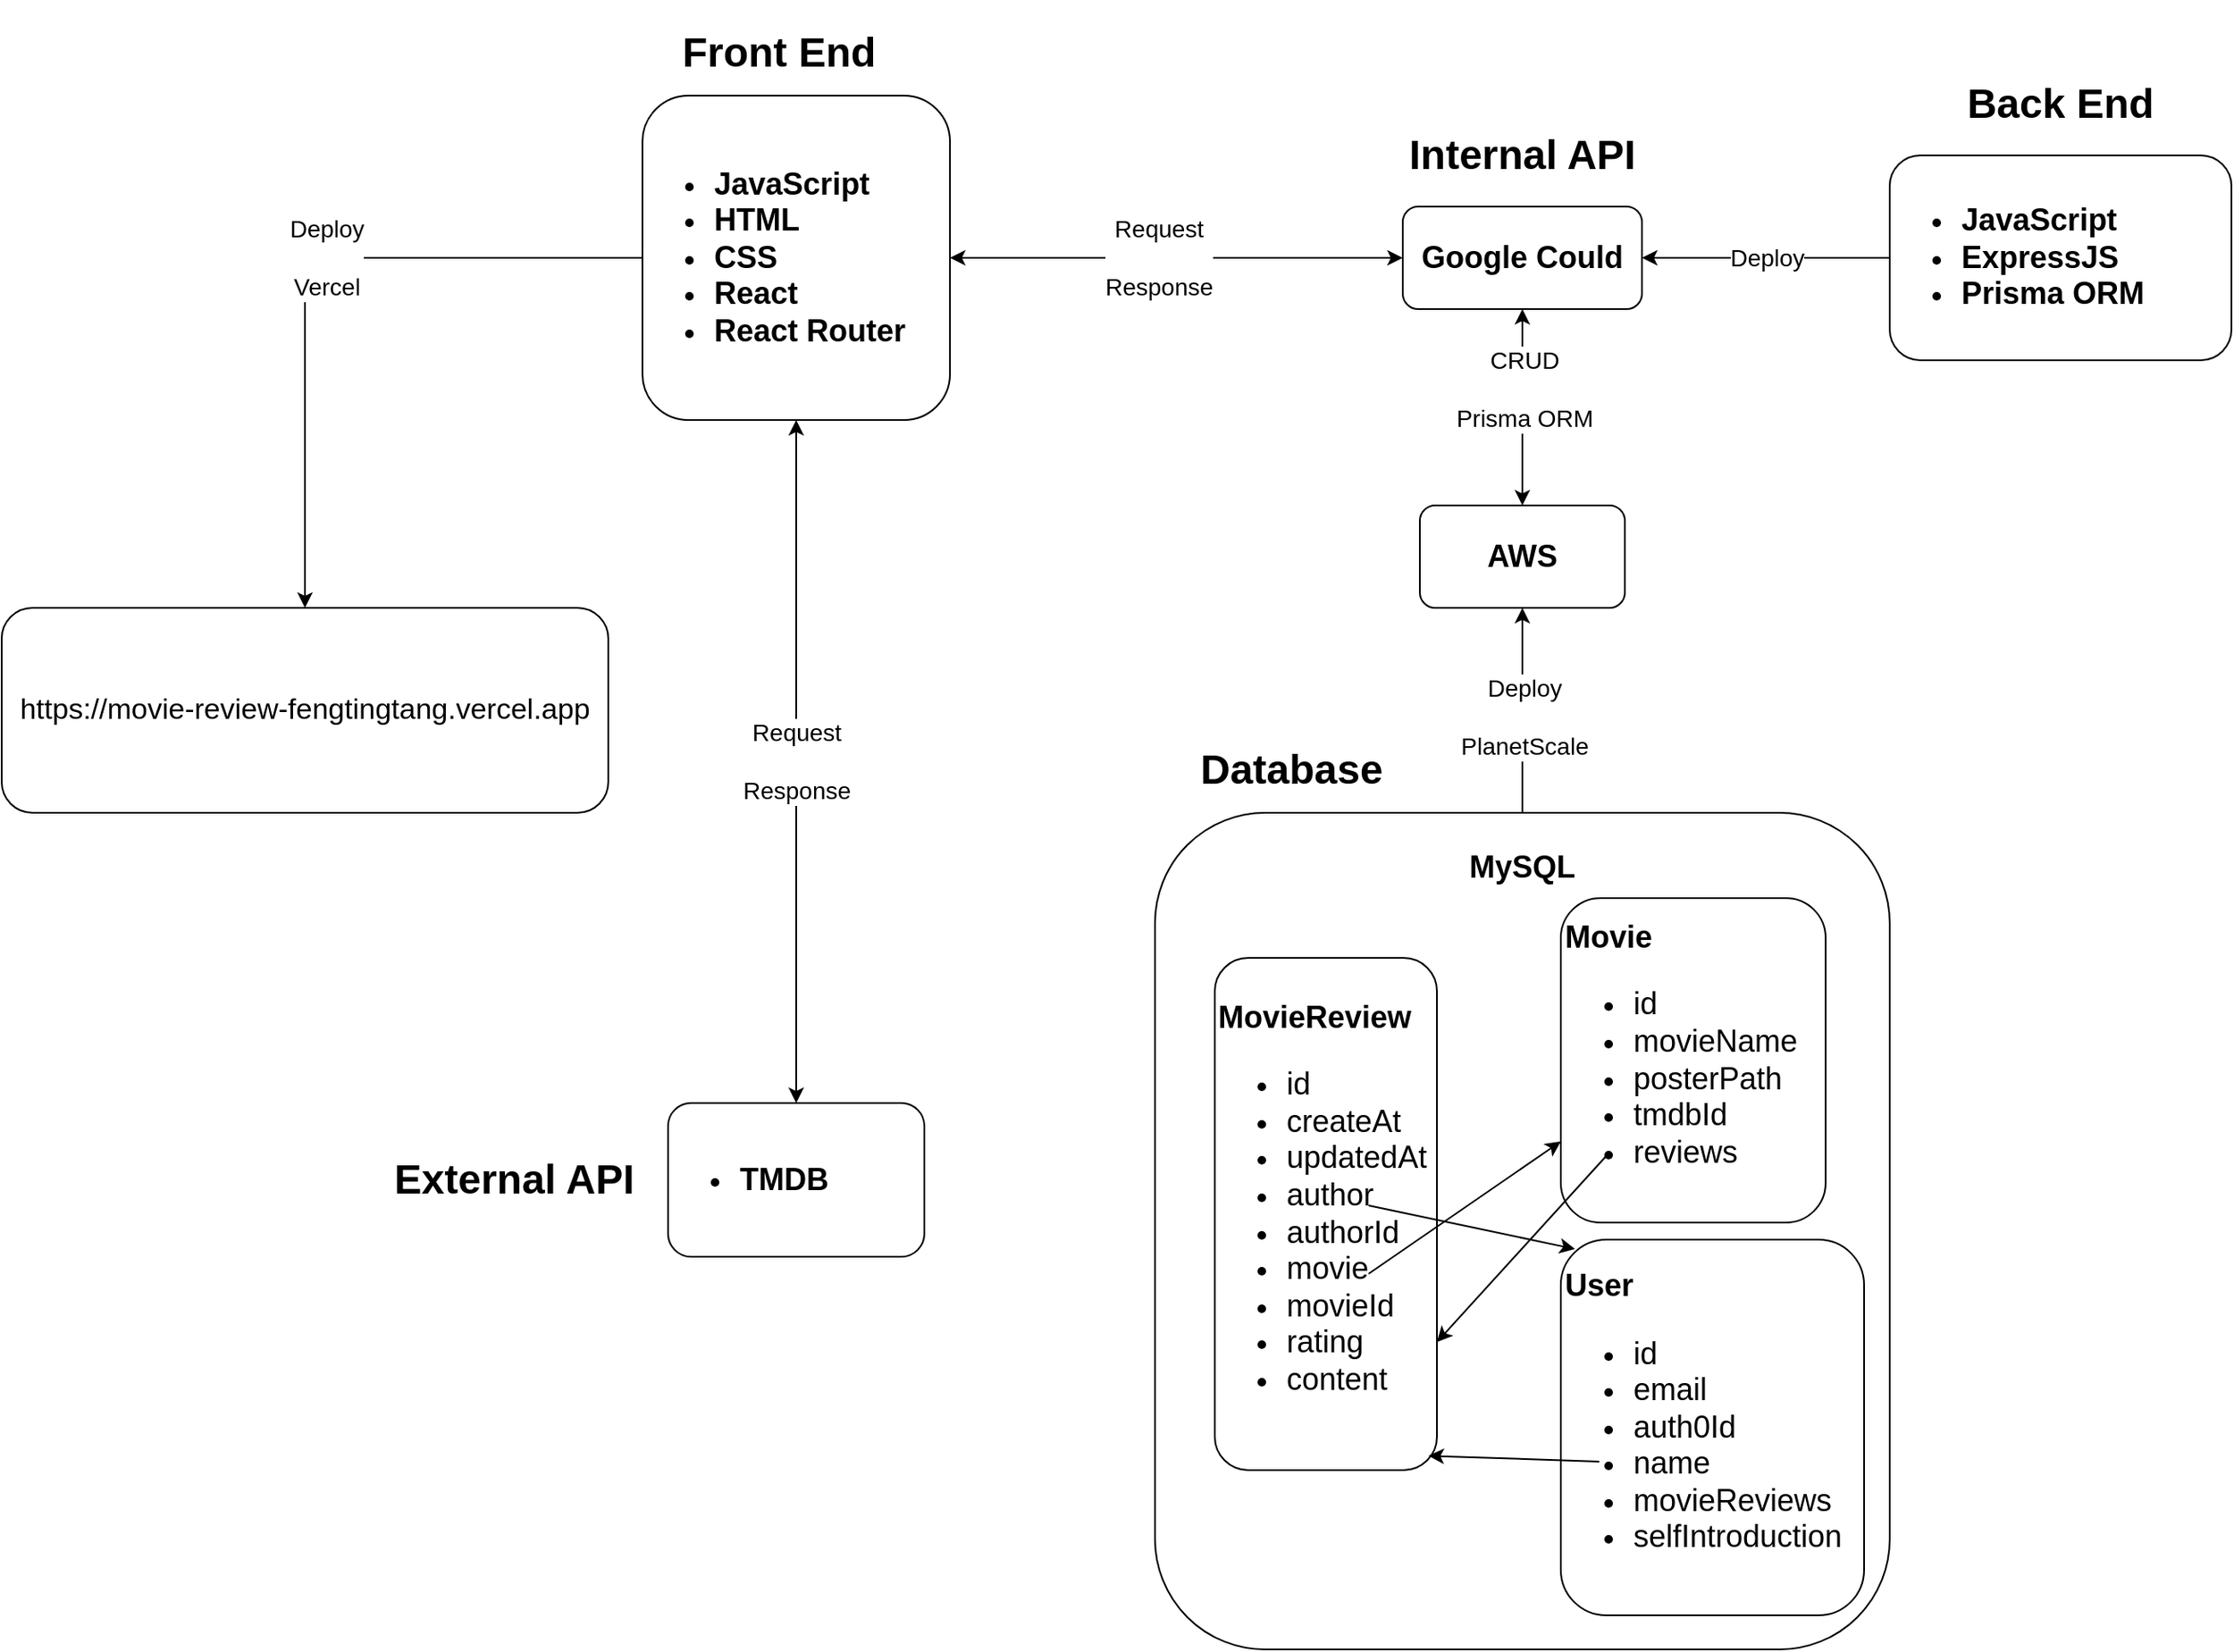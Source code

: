 <mxfile version="21.1.4" type="device">
  <diagram name="Page-1" id="WuL8DRVEF0EJrorAZ_rQ">
    <mxGraphModel dx="1363" dy="871" grid="1" gridSize="10" guides="1" tooltips="1" connect="1" arrows="1" fold="1" page="1" pageScale="1" pageWidth="1500" pageHeight="1200" math="0" shadow="0">
      <root>
        <mxCell id="0" />
        <mxCell id="1" parent="0" />
        <mxCell id="LKYVpUIaypQvYsSFYnGG-27" value="" style="edgeStyle=orthogonalEdgeStyle;rounded=0;orthogonalLoop=1;jettySize=auto;html=1;" edge="1" parent="1" source="LKYVpUIaypQvYsSFYnGG-1" target="LKYVpUIaypQvYsSFYnGG-26">
          <mxGeometry relative="1" as="geometry" />
        </mxCell>
        <mxCell id="LKYVpUIaypQvYsSFYnGG-28" value="Deploy&lt;br style=&quot;font-size: 14px;&quot;&gt;&lt;br style=&quot;font-size: 14px;&quot;&gt;Vercel" style="edgeLabel;html=1;align=center;verticalAlign=middle;resizable=0;points=[];fontSize=14;" vertex="1" connectable="0" parent="LKYVpUIaypQvYsSFYnGG-27">
          <mxGeometry x="-0.08" relative="1" as="geometry">
            <mxPoint as="offset" />
          </mxGeometry>
        </mxCell>
        <mxCell id="LKYVpUIaypQvYsSFYnGG-1" value="&lt;h2&gt;&lt;ul&gt;&lt;li&gt;JavaScript&lt;/li&gt;&lt;li&gt;HTML&lt;/li&gt;&lt;li&gt;CSS&lt;/li&gt;&lt;li&gt;React&lt;/li&gt;&lt;li&gt;React Router&lt;/li&gt;&lt;/ul&gt;&lt;/h2&gt;" style="rounded=1;whiteSpace=wrap;html=1;align=left;" vertex="1" parent="1">
          <mxGeometry x="445" y="150" width="180" height="190" as="geometry" />
        </mxCell>
        <mxCell id="LKYVpUIaypQvYsSFYnGG-3" value="&lt;h1&gt;Front End&lt;/h1&gt;" style="text;strokeColor=none;align=center;fillColor=none;html=1;verticalAlign=middle;whiteSpace=wrap;rounded=0;" vertex="1" parent="1">
          <mxGeometry x="465" y="110" width="120" height="30" as="geometry" />
        </mxCell>
        <mxCell id="LKYVpUIaypQvYsSFYnGG-16" value="Deploy" style="edgeStyle=orthogonalEdgeStyle;rounded=0;orthogonalLoop=1;jettySize=auto;html=1;fontSize=14;" edge="1" parent="1" source="LKYVpUIaypQvYsSFYnGG-4" target="LKYVpUIaypQvYsSFYnGG-15">
          <mxGeometry relative="1" as="geometry">
            <mxPoint as="offset" />
          </mxGeometry>
        </mxCell>
        <mxCell id="LKYVpUIaypQvYsSFYnGG-4" value="&lt;h2&gt;&lt;ul&gt;&lt;li&gt;JavaScript&lt;/li&gt;&lt;li&gt;ExpressJS&lt;/li&gt;&lt;li&gt;Prisma ORM&lt;/li&gt;&lt;/ul&gt;&lt;/h2&gt;" style="rounded=1;whiteSpace=wrap;html=1;align=left;" vertex="1" parent="1">
          <mxGeometry x="1175" y="185" width="200" height="120" as="geometry" />
        </mxCell>
        <mxCell id="LKYVpUIaypQvYsSFYnGG-5" value="&lt;h1&gt;Back End&lt;/h1&gt;" style="text;strokeColor=none;align=center;fillColor=none;html=1;verticalAlign=middle;whiteSpace=wrap;rounded=0;" vertex="1" parent="1">
          <mxGeometry x="1215" y="140" width="120" height="30" as="geometry" />
        </mxCell>
        <mxCell id="LKYVpUIaypQvYsSFYnGG-6" value="&lt;h1&gt;External API&lt;/h1&gt;" style="text;strokeColor=none;align=center;fillColor=none;html=1;verticalAlign=middle;whiteSpace=wrap;rounded=0;" vertex="1" parent="1">
          <mxGeometry x="295" y="770" width="150" height="30" as="geometry" />
        </mxCell>
        <mxCell id="LKYVpUIaypQvYsSFYnGG-7" value="&lt;h2&gt;&lt;ul&gt;&lt;li&gt;TMDB&lt;/li&gt;&lt;/ul&gt;&lt;/h2&gt;" style="rounded=1;whiteSpace=wrap;html=1;align=left;" vertex="1" parent="1">
          <mxGeometry x="460" y="740" width="150" height="90" as="geometry" />
        </mxCell>
        <mxCell id="LKYVpUIaypQvYsSFYnGG-8" value="&lt;h1&gt;Database&lt;/h1&gt;" style="text;strokeColor=none;align=center;fillColor=none;html=1;verticalAlign=middle;whiteSpace=wrap;rounded=0;" vertex="1" parent="1">
          <mxGeometry x="765" y="530" width="120" height="30" as="geometry" />
        </mxCell>
        <mxCell id="LKYVpUIaypQvYsSFYnGG-17" value="" style="edgeStyle=orthogonalEdgeStyle;rounded=0;orthogonalLoop=1;jettySize=auto;html=1;" edge="1" parent="1" source="LKYVpUIaypQvYsSFYnGG-9" target="LKYVpUIaypQvYsSFYnGG-14">
          <mxGeometry relative="1" as="geometry" />
        </mxCell>
        <mxCell id="LKYVpUIaypQvYsSFYnGG-18" value="Deploy&lt;br style=&quot;font-size: 14px;&quot;&gt;&lt;br style=&quot;font-size: 14px;&quot;&gt;PlanetScale" style="edgeLabel;html=1;align=center;verticalAlign=middle;resizable=0;points=[];fontSize=14;" vertex="1" connectable="0" parent="LKYVpUIaypQvYsSFYnGG-17">
          <mxGeometry x="-0.06" y="-1" relative="1" as="geometry">
            <mxPoint as="offset" />
          </mxGeometry>
        </mxCell>
        <mxCell id="LKYVpUIaypQvYsSFYnGG-9" value="&lt;h2&gt;MySQL&lt;/h2&gt;" style="rounded=1;whiteSpace=wrap;html=1;align=center;horizontal=1;verticalAlign=top;" vertex="1" parent="1">
          <mxGeometry x="745" y="570" width="430" height="490" as="geometry" />
        </mxCell>
        <mxCell id="LKYVpUIaypQvYsSFYnGG-10" value="&lt;b&gt;MovieReview&lt;/b&gt;&lt;br style=&quot;font-size: 18px;&quot;&gt;&lt;ul style=&quot;font-size: 18px;&quot;&gt;&lt;li style=&quot;font-size: 18px;&quot;&gt;id&lt;/li&gt;&lt;li style=&quot;font-size: 18px;&quot;&gt;createAt&lt;/li&gt;&lt;li style=&quot;font-size: 18px;&quot;&gt;updatedAt&lt;/li&gt;&lt;li style=&quot;font-size: 18px;&quot;&gt;author&lt;/li&gt;&lt;li style=&quot;font-size: 18px;&quot;&gt;authorId&lt;/li&gt;&lt;li style=&quot;font-size: 18px;&quot;&gt;movie&lt;/li&gt;&lt;li style=&quot;font-size: 18px;&quot;&gt;movieId&lt;/li&gt;&lt;li style=&quot;font-size: 18px;&quot;&gt;rating&lt;/li&gt;&lt;li style=&quot;font-size: 18px;&quot;&gt;content&lt;/li&gt;&lt;/ul&gt;" style="rounded=1;whiteSpace=wrap;html=1;align=left;fontSize=18;" vertex="1" parent="1">
          <mxGeometry x="780" y="655" width="130" height="300" as="geometry" />
        </mxCell>
        <mxCell id="LKYVpUIaypQvYsSFYnGG-11" value="&lt;b&gt;User&lt;/b&gt;&lt;br style=&quot;font-size: 18px;&quot;&gt;&lt;ul style=&quot;font-size: 18px;&quot;&gt;&lt;li style=&quot;font-size: 18px;&quot;&gt;id&lt;/li&gt;&lt;li style=&quot;font-size: 18px;&quot;&gt;email&lt;/li&gt;&lt;li style=&quot;font-size: 18px;&quot;&gt;auth0Id&lt;/li&gt;&lt;li style=&quot;font-size: 18px;&quot;&gt;name&lt;/li&gt;&lt;li style=&quot;font-size: 18px;&quot;&gt;movieReviews&lt;/li&gt;&lt;li style=&quot;font-size: 18px;&quot;&gt;selfIntroduction&lt;/li&gt;&lt;/ul&gt;" style="rounded=1;whiteSpace=wrap;html=1;align=left;fontSize=18;" vertex="1" parent="1">
          <mxGeometry x="982.5" y="820" width="177.5" height="220" as="geometry" />
        </mxCell>
        <mxCell id="LKYVpUIaypQvYsSFYnGG-12" value="&lt;b&gt;Movie&lt;/b&gt;&lt;br style=&quot;font-size: 18px;&quot;&gt;&lt;ul style=&quot;font-size: 18px;&quot;&gt;&lt;li style=&quot;font-size: 18px;&quot;&gt;id&lt;/li&gt;&lt;li style=&quot;font-size: 18px;&quot;&gt;movieName&lt;/li&gt;&lt;li style=&quot;font-size: 18px;&quot;&gt;posterPath&lt;/li&gt;&lt;li style=&quot;font-size: 18px;&quot;&gt;tmdbId&lt;/li&gt;&lt;li style=&quot;font-size: 18px;&quot;&gt;reviews&lt;/li&gt;&lt;/ul&gt;" style="rounded=1;whiteSpace=wrap;html=1;align=left;fontSize=18;" vertex="1" parent="1">
          <mxGeometry x="982.5" y="620" width="155" height="190" as="geometry" />
        </mxCell>
        <mxCell id="LKYVpUIaypQvYsSFYnGG-14" value="&lt;h2&gt;AWS&lt;/h2&gt;" style="rounded=1;whiteSpace=wrap;html=1;" vertex="1" parent="1">
          <mxGeometry x="900" y="390" width="120" height="60" as="geometry" />
        </mxCell>
        <mxCell id="LKYVpUIaypQvYsSFYnGG-15" value="&lt;h2&gt;Google Could&lt;/h2&gt;" style="rounded=1;whiteSpace=wrap;html=1;" vertex="1" parent="1">
          <mxGeometry x="890" y="215" width="140" height="60" as="geometry" />
        </mxCell>
        <mxCell id="LKYVpUIaypQvYsSFYnGG-19" value="" style="endArrow=classic;startArrow=classic;html=1;rounded=0;entryX=0.5;entryY=1;entryDx=0;entryDy=0;exitX=0.5;exitY=0;exitDx=0;exitDy=0;" edge="1" parent="1" source="LKYVpUIaypQvYsSFYnGG-14" target="LKYVpUIaypQvYsSFYnGG-15">
          <mxGeometry width="50" height="50" relative="1" as="geometry">
            <mxPoint x="765" y="450" as="sourcePoint" />
            <mxPoint x="815" y="400" as="targetPoint" />
          </mxGeometry>
        </mxCell>
        <mxCell id="LKYVpUIaypQvYsSFYnGG-20" value="CRUD&lt;br style=&quot;font-size: 14px;&quot;&gt;&lt;br style=&quot;font-size: 14px;&quot;&gt;Prisma ORM" style="edgeLabel;html=1;align=center;verticalAlign=middle;resizable=0;points=[];fontSize=14;" vertex="1" connectable="0" parent="LKYVpUIaypQvYsSFYnGG-19">
          <mxGeometry x="0.183" y="-1" relative="1" as="geometry">
            <mxPoint as="offset" />
          </mxGeometry>
        </mxCell>
        <mxCell id="LKYVpUIaypQvYsSFYnGG-21" value="" style="endArrow=classic;startArrow=classic;html=1;rounded=0;entryX=0;entryY=0.5;entryDx=0;entryDy=0;exitX=1;exitY=0.5;exitDx=0;exitDy=0;" edge="1" parent="1" source="LKYVpUIaypQvYsSFYnGG-1" target="LKYVpUIaypQvYsSFYnGG-15">
          <mxGeometry width="50" height="50" relative="1" as="geometry">
            <mxPoint x="765" y="400" as="sourcePoint" />
            <mxPoint x="815" y="350" as="targetPoint" />
          </mxGeometry>
        </mxCell>
        <mxCell id="LKYVpUIaypQvYsSFYnGG-23" value="Request&lt;br style=&quot;font-size: 14px;&quot;&gt;&lt;br style=&quot;font-size: 14px;&quot;&gt;Response" style="edgeLabel;html=1;align=center;verticalAlign=middle;resizable=0;points=[];fontSize=14;" vertex="1" connectable="0" parent="LKYVpUIaypQvYsSFYnGG-21">
          <mxGeometry x="-0.08" y="1" relative="1" as="geometry">
            <mxPoint y="1" as="offset" />
          </mxGeometry>
        </mxCell>
        <mxCell id="LKYVpUIaypQvYsSFYnGG-24" value="&lt;h1&gt;Internal API&lt;/h1&gt;" style="text;strokeColor=none;align=center;fillColor=none;html=1;verticalAlign=middle;whiteSpace=wrap;rounded=0;" vertex="1" parent="1">
          <mxGeometry x="885" y="170" width="150" height="30" as="geometry" />
        </mxCell>
        <mxCell id="LKYVpUIaypQvYsSFYnGG-25" value="Request&lt;br style=&quot;font-size: 14px;&quot;&gt;&lt;br style=&quot;font-size: 14px;&quot;&gt;Response" style="endArrow=classic;startArrow=classic;html=1;rounded=0;exitX=0.5;exitY=0;exitDx=0;exitDy=0;entryX=0.5;entryY=1;entryDx=0;entryDy=0;fontSize=14;" edge="1" parent="1" source="LKYVpUIaypQvYsSFYnGG-7" target="LKYVpUIaypQvYsSFYnGG-1">
          <mxGeometry width="50" height="50" relative="1" as="geometry">
            <mxPoint x="765" y="370" as="sourcePoint" />
            <mxPoint x="815" y="320" as="targetPoint" />
          </mxGeometry>
        </mxCell>
        <mxCell id="LKYVpUIaypQvYsSFYnGG-26" value="https://movie-review-fengtingtang.vercel.app" style="rounded=1;whiteSpace=wrap;html=1;fontSize=17;" vertex="1" parent="1">
          <mxGeometry x="70" y="450" width="355" height="120" as="geometry" />
        </mxCell>
        <mxCell id="LKYVpUIaypQvYsSFYnGG-30" value="" style="endArrow=classic;html=1;rounded=0;entryX=0.047;entryY=0.025;entryDx=0;entryDy=0;entryPerimeter=0;" edge="1" parent="1" target="LKYVpUIaypQvYsSFYnGG-11">
          <mxGeometry width="50" height="50" relative="1" as="geometry">
            <mxPoint x="870" y="800" as="sourcePoint" />
            <mxPoint x="875" y="700" as="targetPoint" />
          </mxGeometry>
        </mxCell>
        <mxCell id="LKYVpUIaypQvYsSFYnGG-31" value="" style="endArrow=classic;html=1;rounded=0;entryX=0;entryY=0.75;entryDx=0;entryDy=0;" edge="1" parent="1" target="LKYVpUIaypQvYsSFYnGG-12">
          <mxGeometry width="50" height="50" relative="1" as="geometry">
            <mxPoint x="870" y="840" as="sourcePoint" />
            <mxPoint x="972" y="805" as="targetPoint" />
          </mxGeometry>
        </mxCell>
        <mxCell id="LKYVpUIaypQvYsSFYnGG-32" value="" style="endArrow=classic;html=1;rounded=0;entryX=1;entryY=0.75;entryDx=0;entryDy=0;" edge="1" parent="1" target="LKYVpUIaypQvYsSFYnGG-10">
          <mxGeometry width="50" height="50" relative="1" as="geometry">
            <mxPoint x="1010" y="770" as="sourcePoint" />
            <mxPoint x="1015" y="680" as="targetPoint" />
          </mxGeometry>
        </mxCell>
        <mxCell id="LKYVpUIaypQvYsSFYnGG-33" value="" style="endArrow=classic;html=1;rounded=0;entryX=0.962;entryY=0.972;entryDx=0;entryDy=0;entryPerimeter=0;" edge="1" parent="1" target="LKYVpUIaypQvYsSFYnGG-10">
          <mxGeometry width="50" height="50" relative="1" as="geometry">
            <mxPoint x="1005" y="950" as="sourcePoint" />
            <mxPoint x="972" y="805" as="targetPoint" />
          </mxGeometry>
        </mxCell>
      </root>
    </mxGraphModel>
  </diagram>
</mxfile>
